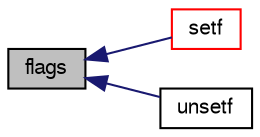 digraph "flags"
{
  bgcolor="transparent";
  edge [fontname="FreeSans",fontsize="10",labelfontname="FreeSans",labelfontsize="10"];
  node [fontname="FreeSans",fontsize="10",shape=record];
  rankdir="LR";
  Node1 [label="flags",height=0.2,width=0.4,color="black", fillcolor="grey75", style="filled" fontcolor="black"];
  Node1 -> Node2 [dir="back",color="midnightblue",fontsize="10",style="solid",fontname="FreeSans"];
  Node2 [label="setf",height=0.2,width=0.4,color="red",URL="$a01149.html#afa5b46dfe1239ab437a4c5c701661ac5",tooltip="Set flags of stream. "];
  Node1 -> Node3 [dir="back",color="midnightblue",fontsize="10",style="solid",fontname="FreeSans"];
  Node3 [label="unsetf",height=0.2,width=0.4,color="black",URL="$a01149.html#ab5b7db2f4e3d50cde7b2b4014e091e86",tooltip="Unset flags of stream. "];
}
